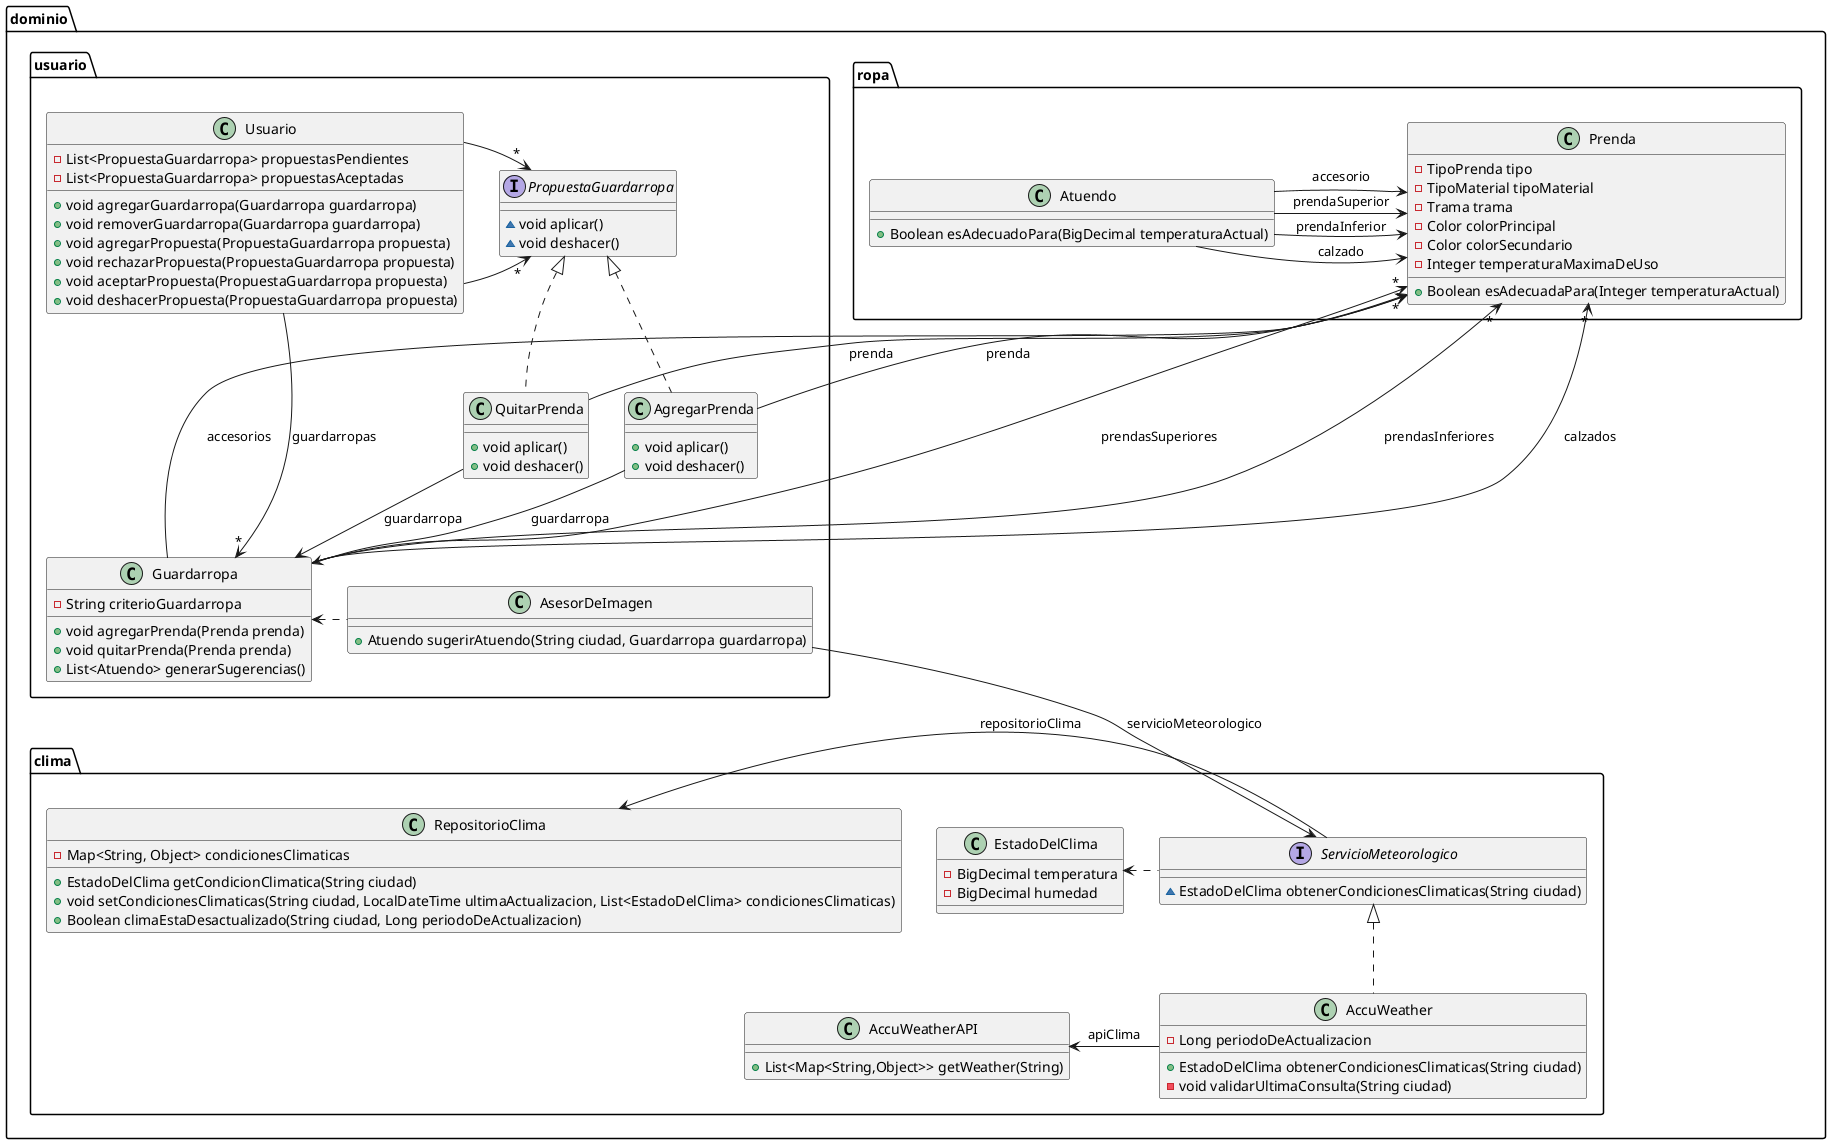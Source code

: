 @startuml

class dominio.clima.AccuWeatherAPI {
+ List<Map<String,Object>> getWeather(String)
}
class dominio.clima.AccuWeather {
- Long periodoDeActualizacion
+ EstadoDelClima obtenerCondicionesClimaticas(String ciudad)
- void validarUltimaConsulta(String ciudad)
}
class dominio.clima.EstadoDelClima {
- BigDecimal temperatura
- BigDecimal humedad
}
class dominio.clima.RepositorioClima {
- Map<String, Object> condicionesClimaticas
+ EstadoDelClima getCondicionClimatica(String ciudad)
+ void setCondicionesClimaticas(String ciudad, LocalDateTime ultimaActualizacion, List<EstadoDelClima> condicionesClimaticas)
+ Boolean climaEstaDesactualizado(String ciudad, Long periodoDeActualizacion)
}
class dominio.usuario.Guardarropa {
- String criterioGuardarropa
+ void agregarPrenda(Prenda prenda)
+ void quitarPrenda(Prenda prenda)
+ List<Atuendo> generarSugerencias()
}
class dominio.usuario.AsesorDeImagen {
+ Atuendo sugerirAtuendo(String ciudad, Guardarropa guardarropa)
}
interface dominio.clima.ServicioMeteorologico {
~ EstadoDelClima obtenerCondicionesClimaticas(String ciudad)
}
class dominio.ropa.Prenda {
- TipoPrenda tipo
- TipoMaterial tipoMaterial
- Trama trama
- Color colorPrincipal
- Color colorSecundario
- Integer temperaturaMaximaDeUso
+ Boolean esAdecuadaPara(Integer temperaturaActual)
}
class dominio.ropa.Atuendo {
+ Boolean esAdecuadoPara(BigDecimal temperaturaActual)
}

dominio.ropa.Prenda <-left- dominio.ropa.Atuendo :prendaSuperior
dominio.ropa.Prenda <-left- dominio.ropa.Atuendo :prendaInferior
dominio.ropa.Prenda <-left- dominio.ropa.Atuendo :calzado
dominio.ropa.Prenda <-left- dominio.ropa.Atuendo :accesorio

dominio.ropa.Prenda "*" <-- dominio.usuario.Guardarropa :prendasSuperiores
dominio.ropa.Prenda "*" <-- dominio.usuario.Guardarropa :prendasInferiores
dominio.ropa.Prenda "*" <-- dominio.usuario.Guardarropa :calzados
dominio.ropa.Prenda "*" <-- dominio.usuario.Guardarropa :accesorios

dominio.clima.ServicioMeteorologico <-up- dominio.usuario.AsesorDeImagen: servicioMeteorologico
dominio.usuario.Guardarropa <.right. dominio.usuario.AsesorDeImagen

dominio.clima.AccuWeatherAPI <-right- dominio.clima.AccuWeather : apiClima
dominio.clima.ServicioMeteorologico <|.down. dominio.clima.AccuWeather

dominio.clima.EstadoDelClima <.right. dominio.clima.ServicioMeteorologico
dominio.clima.RepositorioClima <-right- dominio.clima.ServicioMeteorologico : repositorioClima





Interface dominio.usuario.PropuestaGuardarropa {
~ void aplicar()
~ void deshacer()
}

class dominio.usuario.AgregarPrenda {
+ void aplicar()
+ void deshacer()
}

class dominio.usuario.QuitarPrenda {
+ void aplicar()
+ void deshacer()
}

class dominio.usuario.Usuario {
- List<PropuestaGuardarropa> propuestasPendientes
- List<PropuestaGuardarropa> propuestasAceptadas
+ void agregarGuardarropa(Guardarropa guardarropa)
+ void removerGuardarropa(Guardarropa guardarropa)
+ void agregarPropuesta(PropuestaGuardarropa propuesta)
+ void rechazarPropuesta(PropuestaGuardarropa propuesta)
+ void aceptarPropuesta(PropuestaGuardarropa propuesta)
+ void deshacerPropuesta(PropuestaGuardarropa propuesta)
}

dominio.usuario.PropuestaGuardarropa <|.. dominio.usuario.AgregarPrenda
dominio.usuario.PropuestaGuardarropa <|.. dominio.usuario.QuitarPrenda
dominio.usuario.Guardarropa <--up dominio.usuario.AgregarPrenda: guardarropa
dominio.ropa.Prenda <-- dominio.usuario.AgregarPrenda: prenda
dominio.usuario.Guardarropa <--up dominio.usuario.QuitarPrenda: guardarropa
dominio.ropa.Prenda <-- dominio.usuario.QuitarPrenda: prenda
dominio.usuario.Guardarropa "*" <--up dominio.usuario.Usuario: guardarropas
dominio.usuario.PropuestaGuardarropa "*" <-right- dominio.usuario.Usuario
dominio.usuario.PropuestaGuardarropa "*" <-right- dominio.usuario.Usuario

@enduml